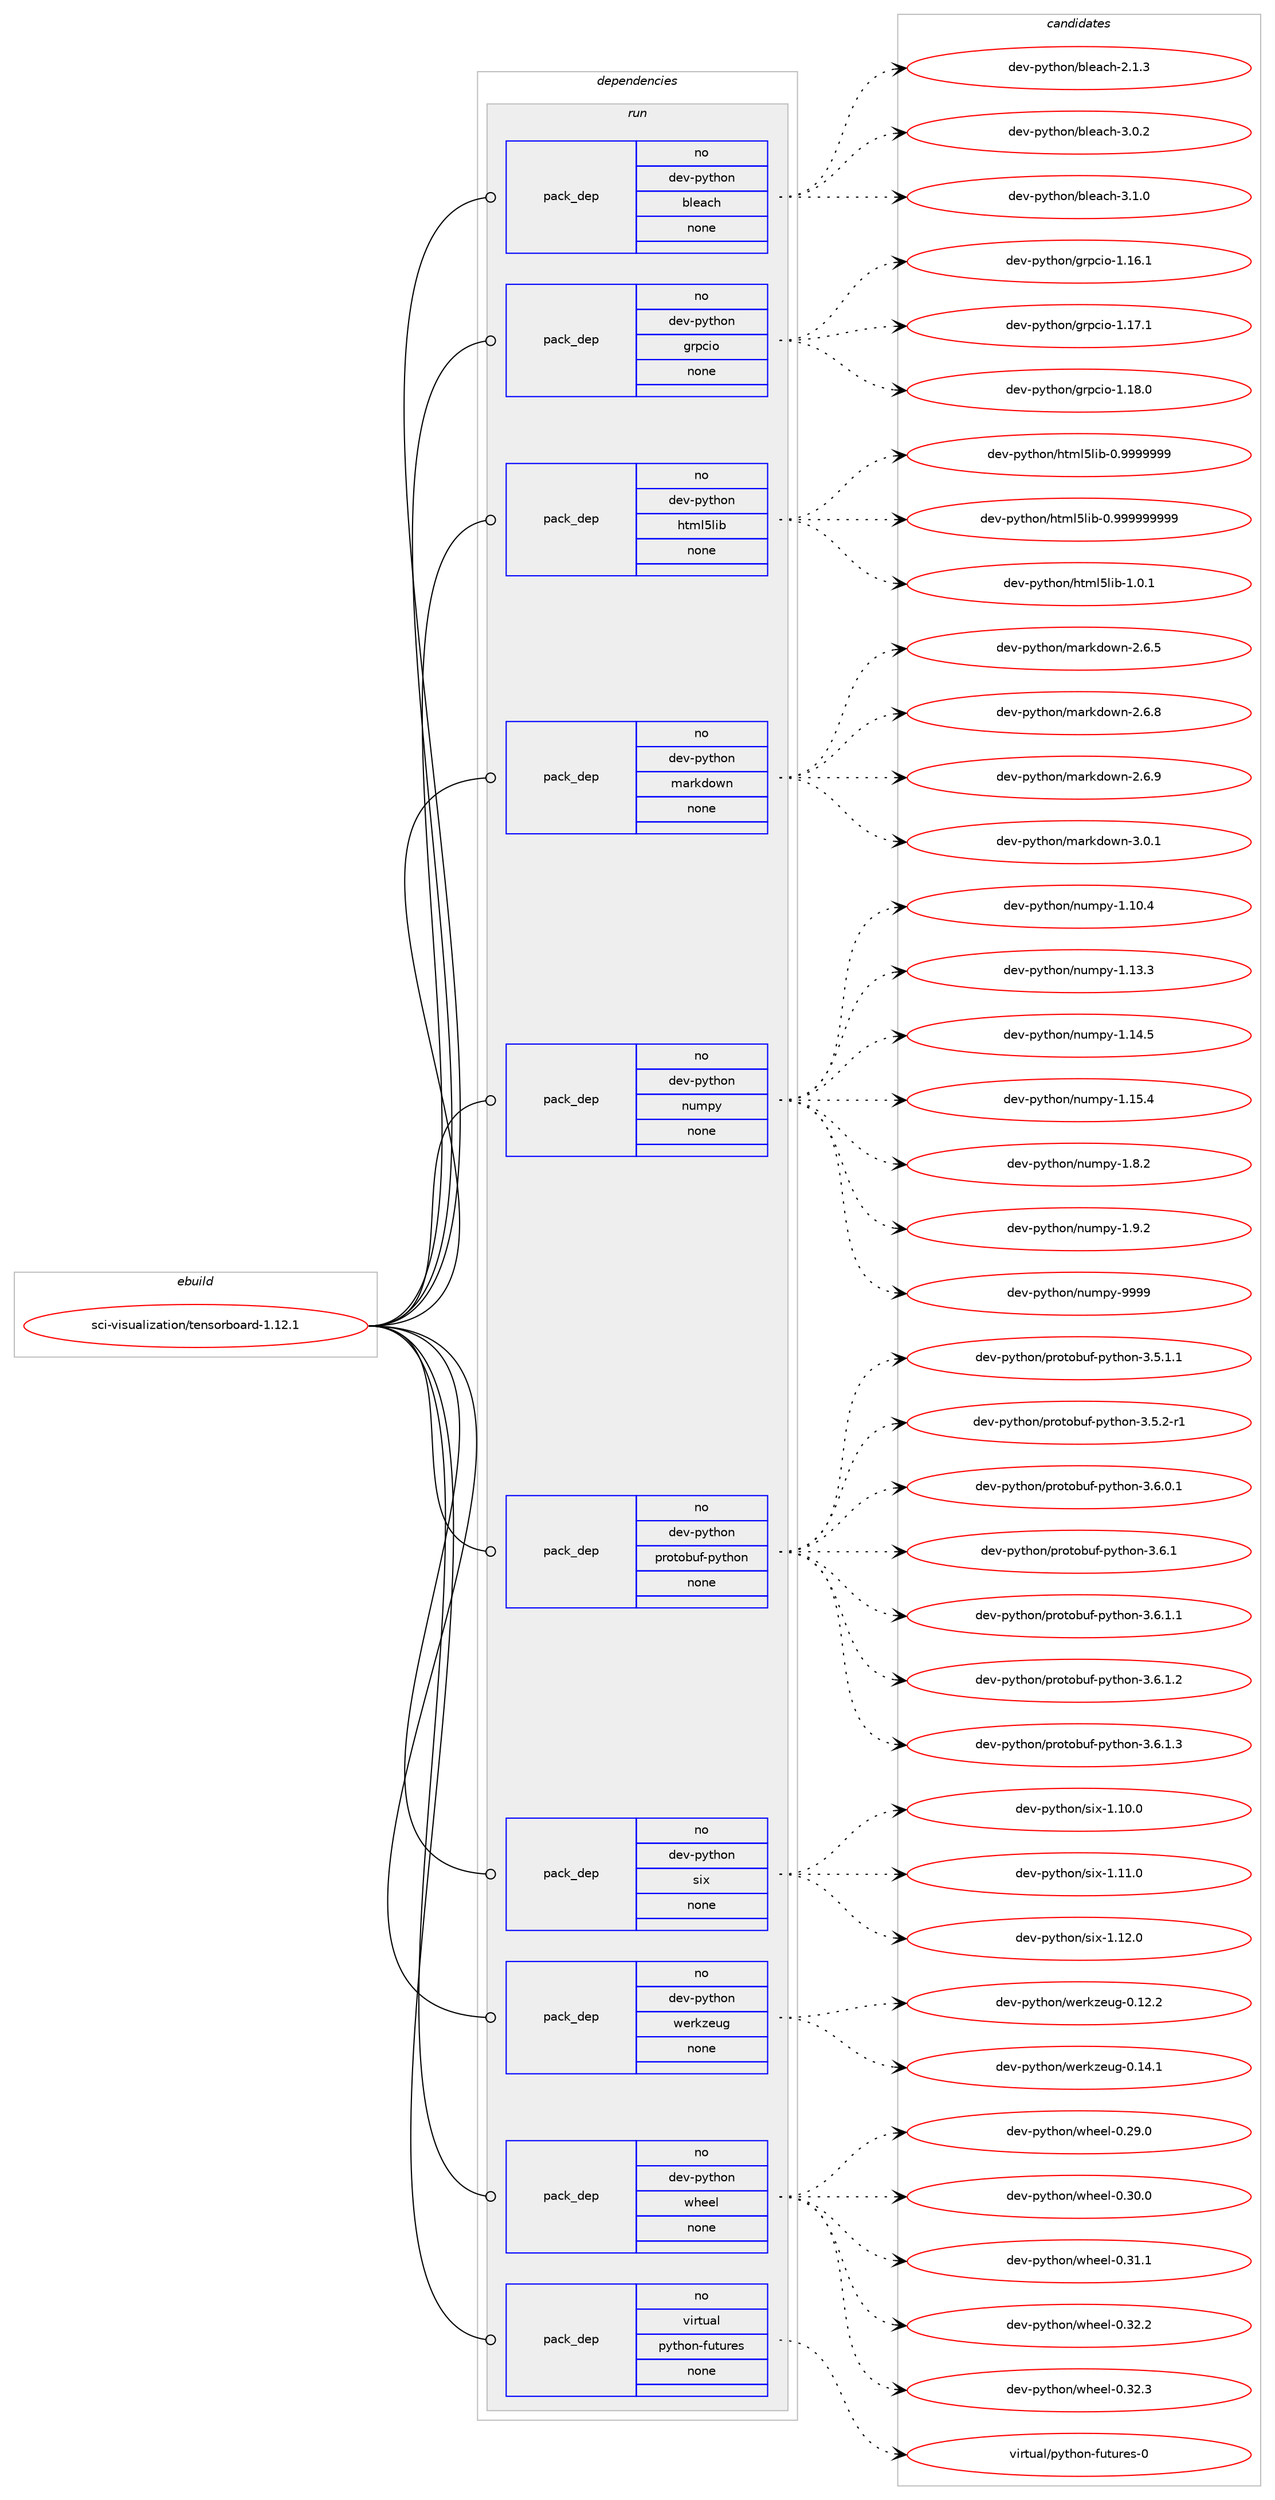 digraph prolog {

# *************
# Graph options
# *************

newrank=true;
concentrate=true;
compound=true;
graph [rankdir=LR,fontname=Helvetica,fontsize=10,ranksep=1.5];#, ranksep=2.5, nodesep=0.2];
edge  [arrowhead=vee];
node  [fontname=Helvetica,fontsize=10];

# **********
# The ebuild
# **********

subgraph cluster_leftcol {
color=gray;
rank=same;
label=<<i>ebuild</i>>;
id [label="sci-visualization/tensorboard-1.12.1", color=red, width=4, href="../sci-visualization/tensorboard-1.12.1.svg"];
}

# ****************
# The dependencies
# ****************

subgraph cluster_midcol {
color=gray;
label=<<i>dependencies</i>>;
subgraph cluster_compile {
fillcolor="#eeeeee";
style=filled;
label=<<i>compile</i>>;
}
subgraph cluster_compileandrun {
fillcolor="#eeeeee";
style=filled;
label=<<i>compile and run</i>>;
}
subgraph cluster_run {
fillcolor="#eeeeee";
style=filled;
label=<<i>run</i>>;
subgraph pack4300 {
dependency5428 [label=<<TABLE BORDER="0" CELLBORDER="1" CELLSPACING="0" CELLPADDING="4" WIDTH="220"><TR><TD ROWSPAN="6" CELLPADDING="30">pack_dep</TD></TR><TR><TD WIDTH="110">no</TD></TR><TR><TD>dev-python</TD></TR><TR><TD>bleach</TD></TR><TR><TD>none</TD></TR><TR><TD></TD></TR></TABLE>>, shape=none, color=blue];
}
id:e -> dependency5428:w [weight=20,style="solid",arrowhead="odot"];
subgraph pack4301 {
dependency5429 [label=<<TABLE BORDER="0" CELLBORDER="1" CELLSPACING="0" CELLPADDING="4" WIDTH="220"><TR><TD ROWSPAN="6" CELLPADDING="30">pack_dep</TD></TR><TR><TD WIDTH="110">no</TD></TR><TR><TD>dev-python</TD></TR><TR><TD>grpcio</TD></TR><TR><TD>none</TD></TR><TR><TD></TD></TR></TABLE>>, shape=none, color=blue];
}
id:e -> dependency5429:w [weight=20,style="solid",arrowhead="odot"];
subgraph pack4302 {
dependency5430 [label=<<TABLE BORDER="0" CELLBORDER="1" CELLSPACING="0" CELLPADDING="4" WIDTH="220"><TR><TD ROWSPAN="6" CELLPADDING="30">pack_dep</TD></TR><TR><TD WIDTH="110">no</TD></TR><TR><TD>dev-python</TD></TR><TR><TD>html5lib</TD></TR><TR><TD>none</TD></TR><TR><TD></TD></TR></TABLE>>, shape=none, color=blue];
}
id:e -> dependency5430:w [weight=20,style="solid",arrowhead="odot"];
subgraph pack4303 {
dependency5431 [label=<<TABLE BORDER="0" CELLBORDER="1" CELLSPACING="0" CELLPADDING="4" WIDTH="220"><TR><TD ROWSPAN="6" CELLPADDING="30">pack_dep</TD></TR><TR><TD WIDTH="110">no</TD></TR><TR><TD>dev-python</TD></TR><TR><TD>markdown</TD></TR><TR><TD>none</TD></TR><TR><TD></TD></TR></TABLE>>, shape=none, color=blue];
}
id:e -> dependency5431:w [weight=20,style="solid",arrowhead="odot"];
subgraph pack4304 {
dependency5432 [label=<<TABLE BORDER="0" CELLBORDER="1" CELLSPACING="0" CELLPADDING="4" WIDTH="220"><TR><TD ROWSPAN="6" CELLPADDING="30">pack_dep</TD></TR><TR><TD WIDTH="110">no</TD></TR><TR><TD>dev-python</TD></TR><TR><TD>numpy</TD></TR><TR><TD>none</TD></TR><TR><TD></TD></TR></TABLE>>, shape=none, color=blue];
}
id:e -> dependency5432:w [weight=20,style="solid",arrowhead="odot"];
subgraph pack4305 {
dependency5433 [label=<<TABLE BORDER="0" CELLBORDER="1" CELLSPACING="0" CELLPADDING="4" WIDTH="220"><TR><TD ROWSPAN="6" CELLPADDING="30">pack_dep</TD></TR><TR><TD WIDTH="110">no</TD></TR><TR><TD>dev-python</TD></TR><TR><TD>protobuf-python</TD></TR><TR><TD>none</TD></TR><TR><TD></TD></TR></TABLE>>, shape=none, color=blue];
}
id:e -> dependency5433:w [weight=20,style="solid",arrowhead="odot"];
subgraph pack4306 {
dependency5434 [label=<<TABLE BORDER="0" CELLBORDER="1" CELLSPACING="0" CELLPADDING="4" WIDTH="220"><TR><TD ROWSPAN="6" CELLPADDING="30">pack_dep</TD></TR><TR><TD WIDTH="110">no</TD></TR><TR><TD>dev-python</TD></TR><TR><TD>six</TD></TR><TR><TD>none</TD></TR><TR><TD></TD></TR></TABLE>>, shape=none, color=blue];
}
id:e -> dependency5434:w [weight=20,style="solid",arrowhead="odot"];
subgraph pack4307 {
dependency5435 [label=<<TABLE BORDER="0" CELLBORDER="1" CELLSPACING="0" CELLPADDING="4" WIDTH="220"><TR><TD ROWSPAN="6" CELLPADDING="30">pack_dep</TD></TR><TR><TD WIDTH="110">no</TD></TR><TR><TD>dev-python</TD></TR><TR><TD>werkzeug</TD></TR><TR><TD>none</TD></TR><TR><TD></TD></TR></TABLE>>, shape=none, color=blue];
}
id:e -> dependency5435:w [weight=20,style="solid",arrowhead="odot"];
subgraph pack4308 {
dependency5436 [label=<<TABLE BORDER="0" CELLBORDER="1" CELLSPACING="0" CELLPADDING="4" WIDTH="220"><TR><TD ROWSPAN="6" CELLPADDING="30">pack_dep</TD></TR><TR><TD WIDTH="110">no</TD></TR><TR><TD>dev-python</TD></TR><TR><TD>wheel</TD></TR><TR><TD>none</TD></TR><TR><TD></TD></TR></TABLE>>, shape=none, color=blue];
}
id:e -> dependency5436:w [weight=20,style="solid",arrowhead="odot"];
subgraph pack4309 {
dependency5437 [label=<<TABLE BORDER="0" CELLBORDER="1" CELLSPACING="0" CELLPADDING="4" WIDTH="220"><TR><TD ROWSPAN="6" CELLPADDING="30">pack_dep</TD></TR><TR><TD WIDTH="110">no</TD></TR><TR><TD>virtual</TD></TR><TR><TD>python-futures</TD></TR><TR><TD>none</TD></TR><TR><TD></TD></TR></TABLE>>, shape=none, color=blue];
}
id:e -> dependency5437:w [weight=20,style="solid",arrowhead="odot"];
}
}

# **************
# The candidates
# **************

subgraph cluster_choices {
rank=same;
color=gray;
label=<<i>candidates</i>>;

subgraph choice4300 {
color=black;
nodesep=1;
choice1001011184511212111610411111047981081019799104455046494651 [label="dev-python/bleach-2.1.3", color=red, width=4,href="../dev-python/bleach-2.1.3.svg"];
choice1001011184511212111610411111047981081019799104455146484650 [label="dev-python/bleach-3.0.2", color=red, width=4,href="../dev-python/bleach-3.0.2.svg"];
choice1001011184511212111610411111047981081019799104455146494648 [label="dev-python/bleach-3.1.0", color=red, width=4,href="../dev-python/bleach-3.1.0.svg"];
dependency5428:e -> choice1001011184511212111610411111047981081019799104455046494651:w [style=dotted,weight="100"];
dependency5428:e -> choice1001011184511212111610411111047981081019799104455146484650:w [style=dotted,weight="100"];
dependency5428:e -> choice1001011184511212111610411111047981081019799104455146494648:w [style=dotted,weight="100"];
}
subgraph choice4301 {
color=black;
nodesep=1;
choice10010111845112121116104111110471031141129910511145494649544649 [label="dev-python/grpcio-1.16.1", color=red, width=4,href="../dev-python/grpcio-1.16.1.svg"];
choice10010111845112121116104111110471031141129910511145494649554649 [label="dev-python/grpcio-1.17.1", color=red, width=4,href="../dev-python/grpcio-1.17.1.svg"];
choice10010111845112121116104111110471031141129910511145494649564648 [label="dev-python/grpcio-1.18.0", color=red, width=4,href="../dev-python/grpcio-1.18.0.svg"];
dependency5429:e -> choice10010111845112121116104111110471031141129910511145494649544649:w [style=dotted,weight="100"];
dependency5429:e -> choice10010111845112121116104111110471031141129910511145494649554649:w [style=dotted,weight="100"];
dependency5429:e -> choice10010111845112121116104111110471031141129910511145494649564648:w [style=dotted,weight="100"];
}
subgraph choice4302 {
color=black;
nodesep=1;
choice1001011184511212111610411111047104116109108531081059845484657575757575757 [label="dev-python/html5lib-0.9999999", color=red, width=4,href="../dev-python/html5lib-0.9999999.svg"];
choice10010111845112121116104111110471041161091085310810598454846575757575757575757 [label="dev-python/html5lib-0.999999999", color=red, width=4,href="../dev-python/html5lib-0.999999999.svg"];
choice10010111845112121116104111110471041161091085310810598454946484649 [label="dev-python/html5lib-1.0.1", color=red, width=4,href="../dev-python/html5lib-1.0.1.svg"];
dependency5430:e -> choice1001011184511212111610411111047104116109108531081059845484657575757575757:w [style=dotted,weight="100"];
dependency5430:e -> choice10010111845112121116104111110471041161091085310810598454846575757575757575757:w [style=dotted,weight="100"];
dependency5430:e -> choice10010111845112121116104111110471041161091085310810598454946484649:w [style=dotted,weight="100"];
}
subgraph choice4303 {
color=black;
nodesep=1;
choice100101118451121211161041111104710997114107100111119110455046544653 [label="dev-python/markdown-2.6.5", color=red, width=4,href="../dev-python/markdown-2.6.5.svg"];
choice100101118451121211161041111104710997114107100111119110455046544656 [label="dev-python/markdown-2.6.8", color=red, width=4,href="../dev-python/markdown-2.6.8.svg"];
choice100101118451121211161041111104710997114107100111119110455046544657 [label="dev-python/markdown-2.6.9", color=red, width=4,href="../dev-python/markdown-2.6.9.svg"];
choice100101118451121211161041111104710997114107100111119110455146484649 [label="dev-python/markdown-3.0.1", color=red, width=4,href="../dev-python/markdown-3.0.1.svg"];
dependency5431:e -> choice100101118451121211161041111104710997114107100111119110455046544653:w [style=dotted,weight="100"];
dependency5431:e -> choice100101118451121211161041111104710997114107100111119110455046544656:w [style=dotted,weight="100"];
dependency5431:e -> choice100101118451121211161041111104710997114107100111119110455046544657:w [style=dotted,weight="100"];
dependency5431:e -> choice100101118451121211161041111104710997114107100111119110455146484649:w [style=dotted,weight="100"];
}
subgraph choice4304 {
color=black;
nodesep=1;
choice100101118451121211161041111104711011710911212145494649484652 [label="dev-python/numpy-1.10.4", color=red, width=4,href="../dev-python/numpy-1.10.4.svg"];
choice100101118451121211161041111104711011710911212145494649514651 [label="dev-python/numpy-1.13.3", color=red, width=4,href="../dev-python/numpy-1.13.3.svg"];
choice100101118451121211161041111104711011710911212145494649524653 [label="dev-python/numpy-1.14.5", color=red, width=4,href="../dev-python/numpy-1.14.5.svg"];
choice100101118451121211161041111104711011710911212145494649534652 [label="dev-python/numpy-1.15.4", color=red, width=4,href="../dev-python/numpy-1.15.4.svg"];
choice1001011184511212111610411111047110117109112121454946564650 [label="dev-python/numpy-1.8.2", color=red, width=4,href="../dev-python/numpy-1.8.2.svg"];
choice1001011184511212111610411111047110117109112121454946574650 [label="dev-python/numpy-1.9.2", color=red, width=4,href="../dev-python/numpy-1.9.2.svg"];
choice10010111845112121116104111110471101171091121214557575757 [label="dev-python/numpy-9999", color=red, width=4,href="../dev-python/numpy-9999.svg"];
dependency5432:e -> choice100101118451121211161041111104711011710911212145494649484652:w [style=dotted,weight="100"];
dependency5432:e -> choice100101118451121211161041111104711011710911212145494649514651:w [style=dotted,weight="100"];
dependency5432:e -> choice100101118451121211161041111104711011710911212145494649524653:w [style=dotted,weight="100"];
dependency5432:e -> choice100101118451121211161041111104711011710911212145494649534652:w [style=dotted,weight="100"];
dependency5432:e -> choice1001011184511212111610411111047110117109112121454946564650:w [style=dotted,weight="100"];
dependency5432:e -> choice1001011184511212111610411111047110117109112121454946574650:w [style=dotted,weight="100"];
dependency5432:e -> choice10010111845112121116104111110471101171091121214557575757:w [style=dotted,weight="100"];
}
subgraph choice4305 {
color=black;
nodesep=1;
choice100101118451121211161041111104711211411111611198117102451121211161041111104551465346494649 [label="dev-python/protobuf-python-3.5.1.1", color=red, width=4,href="../dev-python/protobuf-python-3.5.1.1.svg"];
choice100101118451121211161041111104711211411111611198117102451121211161041111104551465346504511449 [label="dev-python/protobuf-python-3.5.2-r1", color=red, width=4,href="../dev-python/protobuf-python-3.5.2-r1.svg"];
choice100101118451121211161041111104711211411111611198117102451121211161041111104551465446484649 [label="dev-python/protobuf-python-3.6.0.1", color=red, width=4,href="../dev-python/protobuf-python-3.6.0.1.svg"];
choice10010111845112121116104111110471121141111161119811710245112121116104111110455146544649 [label="dev-python/protobuf-python-3.6.1", color=red, width=4,href="../dev-python/protobuf-python-3.6.1.svg"];
choice100101118451121211161041111104711211411111611198117102451121211161041111104551465446494649 [label="dev-python/protobuf-python-3.6.1.1", color=red, width=4,href="../dev-python/protobuf-python-3.6.1.1.svg"];
choice100101118451121211161041111104711211411111611198117102451121211161041111104551465446494650 [label="dev-python/protobuf-python-3.6.1.2", color=red, width=4,href="../dev-python/protobuf-python-3.6.1.2.svg"];
choice100101118451121211161041111104711211411111611198117102451121211161041111104551465446494651 [label="dev-python/protobuf-python-3.6.1.3", color=red, width=4,href="../dev-python/protobuf-python-3.6.1.3.svg"];
dependency5433:e -> choice100101118451121211161041111104711211411111611198117102451121211161041111104551465346494649:w [style=dotted,weight="100"];
dependency5433:e -> choice100101118451121211161041111104711211411111611198117102451121211161041111104551465346504511449:w [style=dotted,weight="100"];
dependency5433:e -> choice100101118451121211161041111104711211411111611198117102451121211161041111104551465446484649:w [style=dotted,weight="100"];
dependency5433:e -> choice10010111845112121116104111110471121141111161119811710245112121116104111110455146544649:w [style=dotted,weight="100"];
dependency5433:e -> choice100101118451121211161041111104711211411111611198117102451121211161041111104551465446494649:w [style=dotted,weight="100"];
dependency5433:e -> choice100101118451121211161041111104711211411111611198117102451121211161041111104551465446494650:w [style=dotted,weight="100"];
dependency5433:e -> choice100101118451121211161041111104711211411111611198117102451121211161041111104551465446494651:w [style=dotted,weight="100"];
}
subgraph choice4306 {
color=black;
nodesep=1;
choice100101118451121211161041111104711510512045494649484648 [label="dev-python/six-1.10.0", color=red, width=4,href="../dev-python/six-1.10.0.svg"];
choice100101118451121211161041111104711510512045494649494648 [label="dev-python/six-1.11.0", color=red, width=4,href="../dev-python/six-1.11.0.svg"];
choice100101118451121211161041111104711510512045494649504648 [label="dev-python/six-1.12.0", color=red, width=4,href="../dev-python/six-1.12.0.svg"];
dependency5434:e -> choice100101118451121211161041111104711510512045494649484648:w [style=dotted,weight="100"];
dependency5434:e -> choice100101118451121211161041111104711510512045494649494648:w [style=dotted,weight="100"];
dependency5434:e -> choice100101118451121211161041111104711510512045494649504648:w [style=dotted,weight="100"];
}
subgraph choice4307 {
color=black;
nodesep=1;
choice100101118451121211161041111104711910111410712210111710345484649504650 [label="dev-python/werkzeug-0.12.2", color=red, width=4,href="../dev-python/werkzeug-0.12.2.svg"];
choice100101118451121211161041111104711910111410712210111710345484649524649 [label="dev-python/werkzeug-0.14.1", color=red, width=4,href="../dev-python/werkzeug-0.14.1.svg"];
dependency5435:e -> choice100101118451121211161041111104711910111410712210111710345484649504650:w [style=dotted,weight="100"];
dependency5435:e -> choice100101118451121211161041111104711910111410712210111710345484649524649:w [style=dotted,weight="100"];
}
subgraph choice4308 {
color=black;
nodesep=1;
choice100101118451121211161041111104711910410110110845484650574648 [label="dev-python/wheel-0.29.0", color=red, width=4,href="../dev-python/wheel-0.29.0.svg"];
choice100101118451121211161041111104711910410110110845484651484648 [label="dev-python/wheel-0.30.0", color=red, width=4,href="../dev-python/wheel-0.30.0.svg"];
choice100101118451121211161041111104711910410110110845484651494649 [label="dev-python/wheel-0.31.1", color=red, width=4,href="../dev-python/wheel-0.31.1.svg"];
choice100101118451121211161041111104711910410110110845484651504650 [label="dev-python/wheel-0.32.2", color=red, width=4,href="../dev-python/wheel-0.32.2.svg"];
choice100101118451121211161041111104711910410110110845484651504651 [label="dev-python/wheel-0.32.3", color=red, width=4,href="../dev-python/wheel-0.32.3.svg"];
dependency5436:e -> choice100101118451121211161041111104711910410110110845484650574648:w [style=dotted,weight="100"];
dependency5436:e -> choice100101118451121211161041111104711910410110110845484651484648:w [style=dotted,weight="100"];
dependency5436:e -> choice100101118451121211161041111104711910410110110845484651494649:w [style=dotted,weight="100"];
dependency5436:e -> choice100101118451121211161041111104711910410110110845484651504650:w [style=dotted,weight="100"];
dependency5436:e -> choice100101118451121211161041111104711910410110110845484651504651:w [style=dotted,weight="100"];
}
subgraph choice4309 {
color=black;
nodesep=1;
choice1181051141161179710847112121116104111110451021171161171141011154548 [label="virtual/python-futures-0", color=red, width=4,href="../virtual/python-futures-0.svg"];
dependency5437:e -> choice1181051141161179710847112121116104111110451021171161171141011154548:w [style=dotted,weight="100"];
}
}

}
